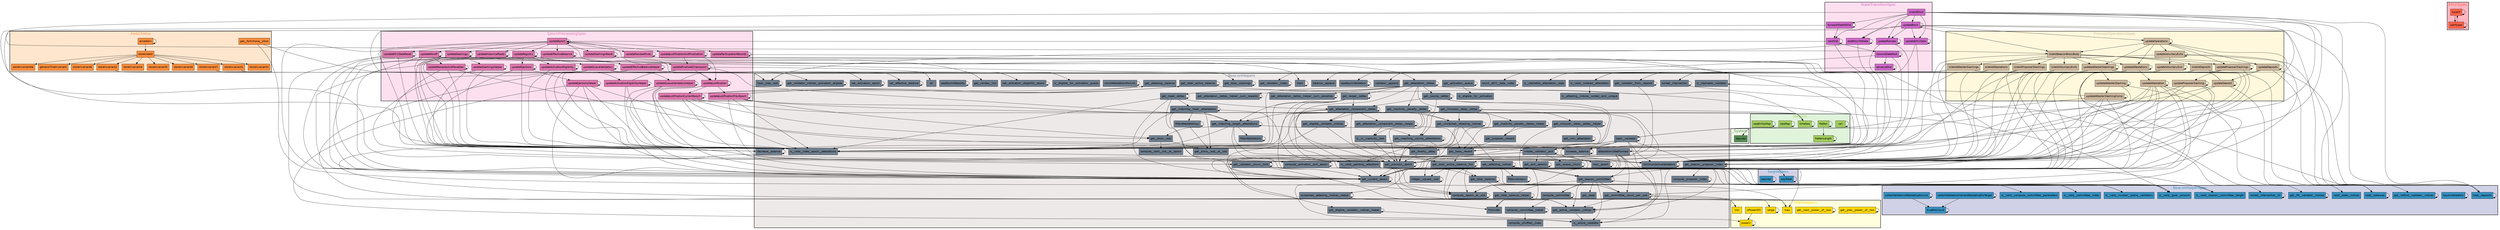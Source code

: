 digraph G {
fontname=helvetica;
subgraph cluster_SeqHelpers {
style=filled;
fontsize="20.0";
fillcolor="#d0d1e6";
fontcolor="#3690c0";
penwidth=2;
label=SeqHelpers;
seqToSet [shape=rectangle, style=filled, fontname=helvetica, fillcolor="#3690c0"];
seqInter [shape=rectangle, style=filled, fontname=helvetica, fillcolor="#3690c0"];
}

subgraph cluster_ProcessOperationsSpec {
style=filled;
fontsize="20.0";
fillcolor=cornsilk;
fontcolor=bisque3;
penwidth=2;
label=ProcessOperationsSpec;
updateProposerSlashings [shape=rectangle, style=filled, fontname=helvetica, fillcolor=bisque3];
updateDeposit [shape=rectangle, style=filled, fontname=helvetica, fillcolor=bisque3];
isValidAttesterSlashings [shape=rectangle, style=filled, fontname=helvetica, fillcolor=bisque3];
updateAttesterSlashings [shape=rectangle, style=filled, fontname=helvetica, fillcolor=bisque3];
isValidAttestations [shape=rectangle, style=filled, fontname=helvetica, fillcolor=bisque3];
updateOperations [shape=rectangle, style=filled, fontname=helvetica, fillcolor=bisque3];
isValidDeposits [shape=rectangle, style=filled, fontname=helvetica, fillcolor=bisque3];
isValidProposerSlashings [shape=rectangle, style=filled, fontname=helvetica, fillcolor=bisque3];
updateAttestations [shape=rectangle, style=filled, fontname=helvetica, fillcolor=bisque3];
updateProposerSlashing [shape=rectangle, style=filled, fontname=helvetica, fillcolor=bisque3];
updateVoluntaryExit [shape=rectangle, style=filled, fontname=helvetica, fillcolor=bisque3];
updateVoluntaryExits [shape=rectangle, style=filled, fontname=helvetica, fillcolor=bisque3];
updateAttesterSlashingComp [shape=rectangle, style=filled, fontname=helvetica, fillcolor=bisque3];
updateAttesterSlashing [shape=rectangle, style=filled, fontname=helvetica, fillcolor=bisque3];
isValidVoluntaryExits [shape=rectangle, style=filled, fontname=helvetica, fillcolor=bisque3];
isValidBeaconBlockBody [shape=rectangle, style=filled, fontname=helvetica, fillcolor=bisque3];
updateDeposits [shape=rectangle, style=filled, fontname=helvetica, fillcolor=bisque3];
updateAttestation [shape=rectangle, style=filled, fontname=helvetica, fillcolor=bisque3];
}

subgraph cluster_ForkChoice {
style=filled;
fontsize="20.0";
fillcolor="#fee6ce";
fontcolor="#fd8d3c";
penwidth=2;
label=ForkChoice;
storeInvariant0a [shape=rectangle, style=filled, fontname=helvetica, fillcolor="#fd8d3c"];
genesisTimeInvariant [shape=rectangle, style=filled, fontname=helvetica, fillcolor="#fd8d3c"];
storeIsValid [shape=rectangle, style=filled, fontname=helvetica, fillcolor="#fd8d3c"];
storeInvariant6 [shape=rectangle, style=filled, fontname=helvetica, fillcolor="#fd8d3c"];
storeInvariant7 [shape=rectangle, style=filled, fontname=helvetica, fillcolor="#fd8d3c"];
ancestors [shape=rectangle, style=filled, fontname=helvetica, fillcolor="#fd8d3c"];
storeInvariant4 [shape=rectangle, style=filled, fontname=helvetica, fillcolor="#fd8d3c"];
storeInvariant5 [shape=rectangle, style=filled, fontname=helvetica, fillcolor="#fd8d3c"];
storeInvariant0 [shape=rectangle, style=filled, fontname=helvetica, fillcolor="#fd8d3c"];
storeInvariant1 [shape=rectangle, style=filled, fontname=helvetica, fillcolor="#fd8d3c"];
storeInvariant2 [shape=rectangle, style=filled, fontname=helvetica, fillcolor="#fd8d3c"];
storeInvariant3 [shape=rectangle, style=filled, fontname=helvetica, fillcolor="#fd8d3c"];
get__forkchoice__store [shape=rectangle, style=filled, fontname=helvetica, fillcolor="#fd8d3c"];
}

subgraph cluster_EpochProcessingSpec {
style=filled;
fontsize="20.0";
fillcolor="#fde0ef";
fontcolor="#de77ae";
penwidth=2;
label=EpochProcessingSpec;
updateEjections [shape=rectangle, style=filled, fontname=helvetica, fillcolor="#de77ae"];
updateParticipationRecords [shape=rectangle, style=filled, fontname=helvetica, fillcolor="#de77ae"];
updateFinalisedCheckpoint [shape=rectangle, style=filled, fontname=helvetica, fillcolor="#de77ae"];
updateEjectionsHelper [shape=rectangle, style=filled, fontname=helvetica, fillcolor="#de77ae"];
updateJustificationPrevEpoch [shape=rectangle, style=filled, fontname=helvetica, fillcolor="#de77ae"];
updateSlashingsHelper [shape=rectangle, style=filled, fontname=helvetica, fillcolor="#de77ae"];
updateQueueValidators [shape=rectangle, style=filled, fontname=helvetica, fillcolor="#de77ae"];
updateSlashingsReset [shape=rectangle, style=filled, fontname=helvetica, fillcolor="#de77ae"];
updateRandaoMixes [shape=rectangle, style=filled, fontname=helvetica, fillcolor="#de77ae"];
updateJustification [shape=rectangle, style=filled, fontname=helvetica, fillcolor="#de77ae"];
updateJustificationCurrentEpoch [shape=rectangle, style=filled, fontname=helvetica, fillcolor="#de77ae"];
updateEffectiveBalanceHelper [shape=rectangle, style=filled, fontname=helvetica, fillcolor="#de77ae"];
updateJustificationAndFinalisation [shape=rectangle, style=filled, fontname=helvetica, fillcolor="#de77ae"];
updateSlashings [shape=rectangle, style=filled, fontname=helvetica, fillcolor="#de77ae"];
updateQueueValidatorsHelper [shape=rectangle, style=filled, fontname=helvetica, fillcolor="#de77ae"];
updateRAndP [shape=rectangle, style=filled, fontname=helvetica, fillcolor="#de77ae"];
updateEpoch [shape=rectangle, style=filled, fontname=helvetica, fillcolor="#de77ae"];
updateEth1DataReset [shape=rectangle, style=filled, fontname=helvetica, fillcolor="#de77ae"];
updateActivationEligibility [shape=rectangle, style=filled, fontname=helvetica, fillcolor="#de77ae"];
updateActivationEligibilityHelper [shape=rectangle, style=filled, fontname=helvetica, fillcolor="#de77ae"];
updateHistoricalRoots [shape=rectangle, style=filled, fontname=helvetica, fillcolor="#de77ae"];
updateEffectiveBalance [shape=rectangle, style=filled, fontname=helvetica, fillcolor="#de77ae"];
updateRewardsAndPenalties [shape=rectangle, style=filled, fontname=helvetica, fillcolor="#de77ae"];
updateRegistry [shape=rectangle, style=filled, fontname=helvetica, fillcolor="#de77ae"];
}

subgraph cluster_Eth2Types {
style=filled;
fontsize="20.0";
fillcolor=lightpink;
fontcolor=tomato;
penwidth=2;
label=Eth2Types;
typeOf [shape=rectangle, style=filled, fontname=helvetica, fillcolor=tomato];
wellTyped [shape=rectangle, style=filled, fontname=helvetica, fillcolor=tomato];
}

subgraph cluster_MathHelpers {
style=filled;
fontsize="20.0";
fillcolor="#ffffdd";
fontcolor=gold;
penwidth=2;
label=MathHelpers;
get__prev__power__of__two [shape=rectangle, style=filled, fontname=helvetica, fillcolor=gold];
get__next__power__of__two [shape=rectangle, style=filled, fontname=helvetica, fillcolor=gold];
range [shape=rectangle, style=filled, fontname=helvetica, fillcolor=gold];
power2 [shape=rectangle, style=filled, fontname=helvetica, fillcolor=gold];
min [shape=rectangle, style=filled, fontname=helvetica, fillcolor=gold];
isPowerOf2 [shape=rectangle, style=filled, fontname=helvetica, fillcolor=gold];
max [shape=rectangle, style=filled, fontname=helvetica, fillcolor=gold];
}

subgraph cluster_Helpers {
style=filled;
fontsize="20.0";
fillcolor="#e0f3db";
fontcolor=darkolivegreen3;
penwidth=2;
label=Helpers;
ceil [shape=rectangle, style=filled, fontname=helvetica, fillcolor=darkolivegreen3];
seqMap [shape=rectangle, style=filled, fontname=helvetica, fillcolor=darkolivegreen3];
timeSeq [shape=rectangle, style=filled, fontname=helvetica, fillcolor=darkolivegreen3];
flatten [shape=rectangle, style=filled, fontname=helvetica, fillcolor=darkolivegreen3];
seqBinOpMap [shape=rectangle, style=filled, fontname=helvetica, fillcolor=darkolivegreen3];
flattenLength [shape=rectangle, style=filled, fontname=helvetica, fillcolor=darkolivegreen3];
}

subgraph cluster_StateTransitionSpec {
style=filled;
fontsize="20.0";
fillcolor="#fde0ef";
fontcolor=orchid3;
penwidth=2;
label=StateTransitionSpec;
updateEth1Data [shape=rectangle, style=filled, fontname=helvetica, fillcolor=orchid3];
nextSlot [shape=rectangle, style=filled, fontname=helvetica, fillcolor=orchid3];
updateBlock [shape=rectangle, style=filled, fontname=helvetica, fillcolor=orchid3];
forwardStateToSlot [shape=rectangle, style=filled, fontname=helvetica, fillcolor=orchid3];
advanceSlot [shape=rectangle, style=filled, fontname=helvetica, fillcolor=orchid3];
resolveStateRoot [shape=rectangle, style=filled, fontname=helvetica, fillcolor=orchid3];
updateRandao [shape=rectangle, style=filled, fontname=helvetica, fillcolor=orchid3];
isValidBlock [shape=rectangle, style=filled, fontname=helvetica, fillcolor=orchid3];
addBlockToState [shape=rectangle, style=filled, fontname=helvetica, fillcolor=orchid3];
}

subgraph cluster_BeaconHelpers {
style=filled;
fontsize="20.0";
fillcolor=snow2;
fontcolor=slategrey;
penwidth=2;
label=BeaconHelpers;
is__valid__pending__attestions [shape=rectangle, style=filled, fontname=helvetica, fillcolor=slategrey];
all [shape=rectangle, style=filled, fontname=helvetica, fillcolor=slategrey];
is__slashable__validator [shape=rectangle, style=filled, fontname=helvetica, fillcolor=slategrey];
compute__shuffled__index [shape=rectangle, style=filled, fontname=helvetica, fillcolor=slategrey];
get__eligible__validator__indices [shape=rectangle, style=filled, fontname=helvetica, fillcolor=slategrey];
get__unslashed__attesting__indices [shape=rectangle, style=filled, fontname=helvetica, fillcolor=slategrey];
decrease__balance [shape=rectangle, style=filled, fontname=helvetica, fillcolor=slategrey];
get__exit__epochs [shape=rectangle, style=filled, fontname=helvetica, fillcolor=slategrey];
get__attestation__deltas__helper__sum__rewards [shape=rectangle, style=filled, fontname=helvetica, fillcolor=slategrey];
initiate__validator__exit [shape=rectangle, style=filled, fontname=helvetica, fillcolor=slategrey];
get__committee__count__per__slot [shape=rectangle, style=filled, fontname=helvetica, fillcolor=slategrey];
set__effective__balance [shape=rectangle, style=filled, fontname=helvetica, fillcolor=slategrey];
compute__committee__helper [shape=rectangle, style=filled, fontname=helvetica, fillcolor=slategrey];
get__eligible__validator__indices__helper [shape=rectangle, style=filled, fontname=helvetica, fillcolor=slategrey];
PickIndex [shape=rectangle, style=filled, fontname=helvetica, fillcolor=slategrey];
get__inactivity__penalty__deltas [shape=rectangle, style=filled, fontname=helvetica, fillcolor=slategrey];
get__total__slashings [shape=rectangle, style=filled, fontname=helvetica, fillcolor=slategrey];
filterAttestations [shape=rectangle, style=filled, fontname=helvetica, fillcolor=slategrey];
get__attestation__deltas__helper__sum__penalties [shape=rectangle, style=filled, fontname=helvetica, fillcolor=slategrey];
get__seed [shape=rectangle, style=filled, fontname=helvetica, fillcolor=slategrey];
get__source__deltas [shape=rectangle, style=filled, fontname=helvetica, fillcolor=slategrey];
get__min__attestation [shape=rectangle, style=filled, fontname=helvetica, fillcolor=slategrey];
compute__proposer__index [shape=rectangle, style=filled, fontname=helvetica, fillcolor=slategrey];
get__randao__mix [shape=rectangle, style=filled, fontname=helvetica, fillcolor=slategrey];
get__inclusion__delay__deltas__helper [shape=rectangle, style=filled, fontname=helvetica, fillcolor=slategrey];
get__attestation__component__deltas__helper [shape=rectangle, style=filled, fontname=helvetica, fillcolor=slategrey];
unslashed__attesting__indices__helper [shape=rectangle, style=filled, fontname=helvetica, fillcolor=slategrey];
get__current__epoch [shape=rectangle, style=filled, fontname=helvetica, fillcolor=slategrey];
get__beacon__proposer__index [shape=rectangle, style=filled, fontname=helvetica, fillcolor=slategrey];
set__activation__epoch [shape=rectangle, style=filled, fontname=helvetica, fillcolor=slategrey];
get__total__active__balance [shape=rectangle, style=filled, fontname=helvetica, fillcolor=slategrey];
compute__epoch__at__slot [shape=rectangle, style=filled, fontname=helvetica, fillcolor=slategrey];
get__proposer__reward [shape=rectangle, style=filled, fontname=helvetica, fillcolor=slategrey];
integer__square__root [shape=rectangle, style=filled, fontname=helvetica, fillcolor=slategrey];
get__matching__head__attestations [shape=rectangle, style=filled, fontname=helvetica, fillcolor=slategrey];
get__beacon__committee [shape=rectangle, style=filled, fontname=helvetica, fillcolor=slategrey];
is__valid__indexed__attestation [shape=rectangle, style=filled, fontname=helvetica, fillcolor=slategrey];
seqKeysInValidators [shape=rectangle, style=filled, fontname=helvetica, fillcolor=slategrey];
get__attestation__deltas [shape=rectangle, style=filled, fontname=helvetica, fillcolor=slategrey];
compute__committee [shape=rectangle, style=filled, fontname=helvetica, fillcolor=slategrey];
get__activation__queue [shape=rectangle, style=filled, fontname=helvetica, fillcolor=slategrey];
is__slashable__attestation__data [shape=rectangle, style=filled, fontname=helvetica, fillcolor=slategrey];
hash [shape=rectangle, style=filled, fontname=helvetica, fillcolor=slategrey];
get__previous__epoch [shape=rectangle, style=filled, fontname=helvetica, fillcolor=slategrey];
is__valid__state__epoch__attestations [shape=rectangle, style=filled, fontname=helvetica, fillcolor=slategrey];
get__validator__index [shape=rectangle, style=filled, fontname=helvetica, fillcolor=slategrey];
get__finality__delay [shape=rectangle, style=filled, fontname=helvetica, fillcolor=slategrey];
get__validator__churn__limit [shape=rectangle, style=filled, fontname=helvetica, fillcolor=slategrey];
get__target__deltas [shape=rectangle, style=filled, fontname=helvetica, fillcolor=slategrey];
get__attesting__indices [shape=rectangle, style=filled, fontname=helvetica, fillcolor=slategrey];
minimumActiveValidators [shape=rectangle, style=filled, fontname=helvetica, fillcolor=slategrey];
get__head__deltas [shape=rectangle, style=filled, fontname=helvetica, fillcolor=slategrey];
is__active__validator [shape=rectangle, style=filled, fontname=helvetica, fillcolor=slategrey];
is__attesting__indices__sorted__and__unique [shape=rectangle, style=filled, fontname=helvetica, fillcolor=slategrey];
get__total__balance [shape=rectangle, style=filled, fontname=helvetica, fillcolor=slategrey];
is__eligible__for__activation [shape=rectangle, style=filled, fontname=helvetica, fillcolor=slategrey];
compute__start__slot__at__epoch [shape=rectangle, style=filled, fontname=helvetica, fillcolor=slategrey];
count__eth1__data__votes [shape=rectangle, style=filled, fontname=helvetica, fillcolor=slategrey];
slash__validator [shape=rectangle, style=filled, fontname=helvetica, fillcolor=slategrey];
filterIndicesxx [shape=rectangle, style=filled, fontname=helvetica, fillcolor=slategrey];
get__validator__indices__activation__eligible [shape=rectangle, style=filled, fontname=helvetica, fillcolor=slategrey];
attestationIsWellFormed [shape=rectangle, style=filled, fontname=helvetica, fillcolor=slategrey];
get__block__root__at__slot [shape=rectangle, style=filled, fontname=helvetica, fillcolor=slategrey];
get__block__root [shape=rectangle, style=filled, fontname=helvetica, fillcolor=slategrey];
countAttestationsForLink [shape=rectangle, style=filled, fontname=helvetica, fillcolor=slategrey];
get__active__validator__indices [shape=rectangle, style=filled, fontname=helvetica, fillcolor=slategrey];
get__matching__target__attestations [shape=rectangle, style=filled, fontname=helvetica, fillcolor=slategrey];
get__queue__churn [shape=rectangle, style=filled, fontname=helvetica, fillcolor=slategrey];
get__inactivity__penalty__deltas__helper [shape=rectangle, style=filled, fontname=helvetica, fillcolor=slategrey];
get__matching__source__attestations [shape=rectangle, style=filled, fontname=helvetica, fillcolor=slategrey];
balance__append [shape=rectangle, style=filled, fontname=helvetica, fillcolor=slategrey];
get__inclusion__delay__deltas [shape=rectangle, style=filled, fontname=helvetica, fillcolor=slategrey];
compute__activation__exit__epoch [shape=rectangle, style=filled, fontname=helvetica, fillcolor=slategrey];
hash__tree__root [shape=rectangle, style=filled, fontname=helvetica, fillcolor=slategrey];
get__total__balance__helper [shape=rectangle, style=filled, fontname=helvetica, fillcolor=slategrey];
validator__append [shape=rectangle, style=filled, fontname=helvetica, fillcolor=slategrey];
seqKeysInDeposits [shape=rectangle, style=filled, fontname=helvetica, fillcolor=slategrey];
sorted__intersection [shape=rectangle, style=filled, fontname=helvetica, fillcolor=slategrey];
get__attestation__component__deltas [shape=rectangle, style=filled, fontname=helvetica, fillcolor=slategrey];
get__validator__from__deposit [shape=rectangle, style=filled, fontname=helvetica, fillcolor=slategrey];
get__attesting__balance [shape=rectangle, style=filled, fontname=helvetica, fillcolor=slategrey];
max__epoch [shape=rectangle, style=filled, fontname=helvetica, fillcolor=slategrey];
increase__balance [shape=rectangle, style=filled, fontname=helvetica, fillcolor=slategrey];
get__total__active__balance__full [shape=rectangle, style=filled, fontname=helvetica, fillcolor=slategrey];
is__in__inactivity__leak [shape=rectangle, style=filled, fontname=helvetica, fillcolor=slategrey];
filterAttestationsyy [shape=rectangle, style=filled, fontname=helvetica, fillcolor=slategrey];
get__base__reward [shape=rectangle, style=filled, fontname=helvetica, fillcolor=slategrey];
is__eligible__for__activation__queue [shape=rectangle, style=filled, fontname=helvetica, fillcolor=slategrey];
set__activation__eligibility__epoch [shape=rectangle, style=filled, fontname=helvetica, fillcolor=slategrey];
}

subgraph cluster__System {
style=filled;
fontsize="20.0";
fillcolor="#f0f9e8";
fontcolor=palegreen4;
penwidth=2;
label=_System;
requires [shape=rectangle, style=filled, fontname=helvetica, fillcolor=palegreen4];
}

subgraph cluster_BeaconHelperSpec {
style=filled;
fontsize="20.0";
fillcolor="#d0d1e6";
fontcolor="#3690c0";
penwidth=2;
label=BeaconHelperSpec;
is__valid__gwei__amount [shape=rectangle, style=filled, fontname=helvetica, fillcolor="#3690c0"];
keysInValidators [shape=rectangle, style=filled, fontname=helvetica, fillcolor="#3690c0"];
is__valid__beacon__committee__length [shape=rectangle, style=filled, fontname=helvetica, fillcolor="#3690c0"];
valid__state__indices [shape=rectangle, style=filled, fontname=helvetica, fillcolor="#3690c0"];
is__valid__number__active__validators [shape=rectangle, style=filled, fontname=helvetica, fillcolor="#3690c0"];
get__PS__validator__indices [shape=rectangle, style=filled, fontname=helvetica, fillcolor="#3690c0"];
get__VolExit__validator__indices [shape=rectangle, style=filled, fontname=helvetica, fillcolor="#3690c0"];
total__deposits [shape=rectangle, style=filled, fontname=helvetica, fillcolor="#3690c0"];
total__balances [shape=rectangle, style=filled, fontname=helvetica, fillcolor="#3690c0"];
collectValidatorsAttestatingForLink [shape=rectangle, style=filled, fontname=helvetica, fillcolor="#3690c0"];
sorted__intersection__fn [shape=rectangle, style=filled, fontname=helvetica, fillcolor="#3690c0"];
is__valid__committee__index [shape=rectangle, style=filled, fontname=helvetica, fillcolor="#3690c0"];
is__valid__compute__committee__parameters [shape=rectangle, style=filled, fontname=helvetica, fillcolor="#3690c0"];
collectValidatorsIndicesAttestatingForTarget [shape=rectangle, style=filled, fontname=helvetica, fillcolor="#3690c0"];
trueBitsCount [shape=rectangle, style=filled, fontname=helvetica, fillcolor="#3690c0"];
}

updateEjections -> is__valid__state__epoch__attestations;
updateEjections -> minimumActiveValidators;
updateEjections -> updateEjections;
updateEjections -> updateEjectionsHelper;
is__valid__pending__attestions -> compute__epoch__at__slot;
is__valid__pending__attestions -> get__active__validator__indices;
is__valid__pending__attestions -> get__beacon__committee;
is__valid__pending__attestions -> get__committee__count__per__slot;
is__valid__pending__attestions -> is__valid__beacon__committee__length;
is__valid__pending__attestions -> is__valid__committee__index;
is__valid__pending__attestions -> is__valid__number__active__validators;
updateParticipationRecords -> is__valid__state__epoch__attestations;
updateParticipationRecords -> updateParticipationRecords;
updateEth1Data -> count__eth1__data__votes;
updateEth1Data -> minimumActiveValidators;
updateEth1Data -> updateEth1Data;
updateFinalisedCheckpoint -> all;
updateFinalisedCheckpoint -> get__current__epoch;
updateFinalisedCheckpoint -> is__valid__state__epoch__attestations;
updateFinalisedCheckpoint -> updateFinalisedCheckpoint;
updateFinalisedCheckpoint -> updateJustification;
get__eligible__validator__indices -> get__eligible__validator__indices;
get__eligible__validator__indices -> get__eligible__validator__indices__helper;
get__eligible__validator__indices -> get__previous__epoch;
nextSlot -> is__valid__state__epoch__attestations;
nextSlot -> nextSlot;
nextSlot -> resolveStateRoot;
nextSlot -> updateEpoch;
get__prev__power__of__two -> get__prev__power__of__two;
keysInValidators -> keysInValidators;
get__unslashed__attesting__indices -> get__attesting__indices;
get__unslashed__attesting__indices -> get__unslashed__attesting__indices;
get__unslashed__attesting__indices -> is__valid__pending__attestions;
get__unslashed__attesting__indices -> unslashed__attesting__indices__helper;
updateEjectionsHelper -> get__current__epoch;
updateEjectionsHelper -> initiate__validator__exit;
updateEjectionsHelper -> is__active__validator;
updateEjectionsHelper -> is__valid__state__epoch__attestations;
updateEjectionsHelper -> minimumActiveValidators;
updateEjectionsHelper -> updateEjectionsHelper;
decrease__balance -> decrease__balance;
updateProposerSlashings -> get__PS__validator__indices;
updateProposerSlashings -> get__current__epoch;
updateProposerSlashings -> minimumActiveValidators;
updateProposerSlashings -> updateProposerSlashing;
updateProposerSlashings -> updateProposerSlashings;
get__exit__epochs -> get__exit__epochs;
get__attestation__deltas__helper__sum__rewards -> get__attestation__deltas__helper__sum__rewards;
updateBlock -> addBlockToState;
updateBlock -> hash__tree__root;
updateBlock -> isValidBeaconBlockBody;
updateBlock -> minimumActiveValidators;
updateBlock -> total__balances;
updateBlock -> total__deposits;
updateBlock -> updateBlock;
updateBlock -> updateEth1Data;
updateBlock -> updateOperations;
updateBlock -> updateRandao;
updateJustificationPrevEpoch -> get__attesting__balance;
updateJustificationPrevEpoch -> get__block__root;
updateJustificationPrevEpoch -> get__current__epoch;
updateJustificationPrevEpoch -> get__matching__target__attestations;
updateJustificationPrevEpoch -> get__previous__epoch;
updateJustificationPrevEpoch -> get__total__active__balance;
updateJustificationPrevEpoch -> is__valid__state__epoch__attestations;
updateJustificationPrevEpoch -> updateJustificationPrevEpoch;
initiate__validator__exit -> compute__activation__exit__epoch;
initiate__validator__exit -> get__current__epoch;
initiate__validator__exit -> get__exit__epochs;
initiate__validator__exit -> get__queue__churn;
initiate__validator__exit -> get__validator__churn__limit;
initiate__validator__exit -> initiate__validator__exit;
initiate__validator__exit -> max__epoch;
initiate__validator__exit -> minimumActiveValidators;
updateSlashingsHelper -> decrease__balance;
updateSlashingsHelper -> is__valid__state__epoch__attestations;
updateSlashingsHelper -> updateSlashingsHelper;
get__committee__count__per__slot -> get__active__validator__indices;
get__committee__count__per__slot -> get__committee__count__per__slot;
get__committee__count__per__slot -> max;
get__committee__count__per__slot -> min;
set__effective__balance -> set__effective__balance;
compute__committee__helper -> compute__committee__helper;
compute__committee__helper -> compute__shuffled__index;
get__eligible__validator__indices__helper -> get__eligible__validator__indices__helper;
get__eligible__validator__indices__helper -> is__active__validator;
updateDeposit -> balance__append;
updateDeposit -> get__validator__from__deposit;
updateDeposit -> get__validator__index;
updateDeposit -> increase__balance;
updateDeposit -> minimumActiveValidators;
updateDeposit -> seqKeysInValidators;
updateDeposit -> total__balances;
updateDeposit -> updateDeposit;
updateDeposit -> validator__append;
ceil -> ceil;
get__inactivity__penalty__deltas -> get__eligible__validator__indices;
get__inactivity__penalty__deltas -> get__inactivity__penalty__deltas;
get__inactivity__penalty__deltas -> get__inactivity__penalty__deltas__helper;
get__inactivity__penalty__deltas -> get__matching__target__attestations;
get__inactivity__penalty__deltas -> get__previous__epoch;
get__inactivity__penalty__deltas -> get__unslashed__attesting__indices;
get__inactivity__penalty__deltas -> is__in__inactivity__leak;
get__inactivity__penalty__deltas -> is__valid__state__epoch__attestations;
get__inactivity__penalty__deltas -> timeSeq;
forwardStateToSlot -> forwardStateToSlot;
forwardStateToSlot -> is__valid__state__epoch__attestations;
forwardStateToSlot -> nextSlot;
get__total__slashings -> get__total__slashings;
filterAttestations -> filterAttestations;
updateQueueValidators -> get__validator__churn__limit;
updateQueueValidators -> get__validator__indices__activation__eligible;
updateQueueValidators -> is__valid__state__epoch__attestations;
updateQueueValidators -> updateQueueValidators;
updateQueueValidators -> updateQueueValidatorsHelper;
get__attestation__deltas__helper__sum__penalties -> get__attestation__deltas__helper__sum__penalties;
seqToSet -> seqToSet;
get__source__deltas -> get__attestation__component__deltas;
get__source__deltas -> get__matching__source__attestations;
get__source__deltas -> get__previous__epoch;
get__source__deltas -> get__source__deltas;
get__source__deltas -> is__valid__state__epoch__attestations;
get__min__attestation -> get__min__attestation;
compute__proposer__index -> compute__proposer__index;
get__inclusion__delay__deltas__helper -> PickIndex;
get__inclusion__delay__deltas__helper -> get__base__reward;
get__inclusion__delay__deltas__helper -> get__inclusion__delay__deltas__helper;
get__inclusion__delay__deltas__helper -> get__min__attestation;
get__inclusion__delay__deltas__helper -> get__proposer__reward;
get__attestation__component__deltas__helper -> get__attestation__component__deltas__helper;
get__attestation__component__deltas__helper -> get__base__reward;
get__attestation__component__deltas__helper -> is__in__inactivity__leak;
get__PS__validator__indices -> get__PS__validator__indices;
unslashed__attesting__indices__helper -> PickIndex;
unslashed__attesting__indices__helper -> unslashed__attesting__indices__helper;
advanceSlot -> advanceSlot;
advanceSlot -> hash__tree__root;
updateSlashingsReset -> get__current__epoch;
updateSlashingsReset -> is__valid__state__epoch__attestations;
updateSlashingsReset -> updateSlashingsReset;
get__current__epoch -> compute__epoch__at__slot;
get__current__epoch -> get__current__epoch;
get__beacon__proposer__index -> compute__proposer__index;
get__beacon__proposer__index -> get__active__validator__indices;
get__beacon__proposer__index -> get__beacon__proposer__index;
get__beacon__proposer__index -> get__current__epoch;
get__beacon__proposer__index -> is__active__validator;
typeOf -> typeOf;
typeOf -> wellTyped;
seqMap -> requires;
seqMap -> seqMap;
timeSeq -> timeSeq;
set__activation__epoch -> set__activation__epoch;
get__total__active__balance -> get__total__active__balance;
get__total__active__balance -> is__valid__gwei__amount;
compute__epoch__at__slot -> compute__epoch__at__slot;
get__proposer__reward -> get__base__reward;
flatten -> flatten;
flatten -> flattenLength;
isValidAttesterSlashings -> is__slashable__attestation__data;
isValidAttesterSlashings -> is__valid__indexed__attestation;
isValidAttesterSlashings -> minimumActiveValidators;
isValidAttesterSlashings -> sorted__intersection;
integer__square__root -> integer__square__root;
integer__square__root -> power2;
get__VolExit__validator__indices -> get__VolExit__validator__indices;
get__matching__head__attestations -> filterAttestationsyy;
get__matching__head__attestations -> get__block__root__at__slot;
get__matching__head__attestations -> get__current__epoch;
get__matching__head__attestations -> get__matching__head__attestations;
get__matching__head__attestations -> get__matching__target__attestations;
get__matching__head__attestations -> get__previous__epoch;
get__matching__head__attestations -> is__valid__state__epoch__attestations;
resolveStateRoot -> advanceSlot;
resolveStateRoot -> hash__tree__root;
resolveStateRoot -> is__valid__state__epoch__attestations;
resolveStateRoot -> resolveStateRoot;
get__beacon__committee -> compute__committee;
get__beacon__committee -> compute__epoch__at__slot;
get__beacon__committee -> get__active__validator__indices;
get__beacon__committee -> get__beacon__committee;
get__beacon__committee -> get__committee__count__per__slot;
get__beacon__committee -> get__seed;
get__beacon__committee -> is__active__validator;
get__beacon__committee -> is__valid__committee__index;
get__beacon__committee -> is__valid__number__active__validators;
updateRandao -> get__current__epoch;
updateRandao -> minimumActiveValidators;
updateRandao -> updateRandao;
updateAttesterSlashings -> is__valid__indexed__attestation;
updateAttesterSlashings -> minimumActiveValidators;
updateAttesterSlashings -> sorted__intersection;
updateAttesterSlashings -> updateAttesterSlashing;
updateAttesterSlashings -> updateAttesterSlashings;
updateRandaoMixes -> get__current__epoch;
updateRandaoMixes -> get__randao__mix;
updateRandaoMixes -> is__valid__state__epoch__attestations;
updateRandaoMixes -> updateRandaoMixes;
is__valid__indexed__attestation -> is__attesting__indices__sorted__and__unique;
seqKeysInValidators -> seqKeysInValidators;
get__attestation__deltas -> get__attestation__deltas;
get__attestation__deltas -> get__attestation__deltas__helper__sum__penalties;
get__attestation__deltas -> get__attestation__deltas__helper__sum__rewards;
get__attestation__deltas -> get__head__deltas;
get__attestation__deltas -> get__inactivity__penalty__deltas;
get__attestation__deltas -> get__inclusion__delay__deltas;
get__attestation__deltas -> get__previous__epoch;
get__attestation__deltas -> get__source__deltas;
get__attestation__deltas -> get__target__deltas;
get__attestation__deltas -> is__valid__state__epoch__attestations;
get__attestation__deltas -> timeSeq;
updateJustification -> get__current__epoch;
updateJustification -> is__valid__state__epoch__attestations;
updateJustification -> updateJustification;
updateJustification -> updateJustificationCurrentEpoch;
updateJustification -> updateJustificationPrevEpoch;
compute__committee -> compute__committee;
compute__committee -> compute__committee__helper;
compute__committee -> is__valid__compute__committee__parameters;
compute__committee -> range;
total__deposits -> total__deposits;
get__activation__queue -> get__activation__queue;
get__activation__queue -> is__eligible__for__activation;
get__next__power__of__two -> get__next__power__of__two;
hash -> hash;
get__previous__epoch -> get__current__epoch;
get__previous__epoch -> get__previous__epoch;
is__valid__state__epoch__attestations -> is__valid__pending__attestions;
total__balances -> total__balances;
get__validator__index -> get__validator__index;
get__finality__delay -> get__previous__epoch;
collectValidatorsAttestatingForLink -> collectValidatorsAttestatingForLink;
collectValidatorsAttestatingForLink -> trueBitsCount;
get__validator__churn__limit -> get__active__validator__indices;
get__validator__churn__limit -> get__current__epoch;
get__validator__churn__limit -> get__validator__churn__limit;
get__validator__churn__limit -> max;
isValidAttestations -> attestationIsWellFormed;
isValidAttestations -> minimumActiveValidators;
get__target__deltas -> get__attestation__component__deltas;
get__target__deltas -> get__current__epoch;
get__target__deltas -> get__matching__target__attestations;
get__target__deltas -> get__previous__epoch;
get__target__deltas -> get__target__deltas;
get__target__deltas -> is__valid__state__epoch__attestations;
updateJustificationCurrentEpoch -> get__attesting__balance;
updateJustificationCurrentEpoch -> get__block__root;
updateJustificationCurrentEpoch -> get__current__epoch;
updateJustificationCurrentEpoch -> get__matching__target__attestations;
updateJustificationCurrentEpoch -> get__total__active__balance;
updateJustificationCurrentEpoch -> is__valid__state__epoch__attestations;
updateJustificationCurrentEpoch -> updateJustificationCurrentEpoch;
get__attesting__indices -> compute__epoch__at__slot;
get__attesting__indices -> filterIndicesxx;
get__attesting__indices -> get__active__validator__indices;
get__attesting__indices -> get__attesting__indices;
get__attesting__indices -> get__beacon__committee;
get__attesting__indices -> get__committee__count__per__slot;
get__attesting__indices -> is__valid__beacon__committee__length;
get__attesting__indices -> is__valid__committee__index;
get__attesting__indices -> is__valid__number__active__validators;
updateEffectiveBalanceHelper -> is__valid__state__epoch__attestations;
updateEffectiveBalanceHelper -> min;
updateEffectiveBalanceHelper -> set__effective__balance;
updateEffectiveBalanceHelper -> updateEffectiveBalanceHelper;
wellTyped -> typeOf;
wellTyped -> wellTyped;
minimumActiveValidators -> get__active__validator__indices;
minimumActiveValidators -> get__current__epoch;
minimumActiveValidators -> minimumActiveValidators;
updateOperations -> isValidBeaconBlockBody;
updateOperations -> minimumActiveValidators;
updateOperations -> updateAttestations;
updateOperations -> updateAttesterSlashings;
updateOperations -> updateDeposits;
updateOperations -> updateOperations;
updateOperations -> updateProposerSlashings;
updateOperations -> updateVoluntaryExits;
range -> range;
get__head__deltas -> get__attestation__component__deltas;
get__head__deltas -> get__current__epoch;
get__head__deltas -> get__head__deltas;
get__head__deltas -> get__matching__head__attestations;
get__head__deltas -> get__previous__epoch;
get__head__deltas -> is__valid__state__epoch__attestations;
sorted__intersection__fn -> sorted__intersection__fn;
updateJustificationAndFinalisation -> is__valid__state__epoch__attestations;
updateJustificationAndFinalisation -> updateFinalisedCheckpoint;
updateJustificationAndFinalisation -> updateJustification;
updateJustificationAndFinalisation -> updateJustificationAndFinalisation;
get__total__balance -> get__total__balance;
get__total__balance -> get__total__balance__helper;
get__total__balance -> is__valid__gwei__amount;
get__total__balance -> max;
isValidDeposits -> minimumActiveValidators;
isValidDeposits -> total__balances;
isValidDeposits -> total__deposits;
isValidProposerSlashings -> get__current__epoch;
isValidProposerSlashings -> minimumActiveValidators;
storeIsValid -> genesisTimeInvariant;
storeIsValid -> storeInvariant0;
storeIsValid -> storeInvariant0a;
storeIsValid -> storeInvariant1;
storeIsValid -> storeInvariant2;
storeIsValid -> storeInvariant3;
storeIsValid -> storeInvariant4;
storeIsValid -> storeInvariant5;
storeIsValid -> storeInvariant6;
storeIsValid -> storeInvariant7;
updateAttestations -> attestationIsWellFormed;
updateAttestations -> minimumActiveValidators;
updateAttestations -> updateAttestation;
updateAttestations -> updateAttestations;
count__eth1__data__votes -> count__eth1__data__votes;
slash__validator -> decrease__balance;
slash__validator -> get__beacon__proposer__index;
slash__validator -> get__current__epoch;
slash__validator -> increase__balance;
slash__validator -> initiate__validator__exit;
slash__validator -> is__active__validator;
slash__validator -> max;
slash__validator -> minimumActiveValidators;
slash__validator -> slash__validator;
filterIndicesxx -> filterIndicesxx;
get__validator__indices__activation__eligible -> get__validator__indices__activation__eligible;
attestationIsWellFormed -> compute__epoch__at__slot;
attestationIsWellFormed -> get__active__validator__indices;
attestationIsWellFormed -> get__beacon__committee;
attestationIsWellFormed -> get__committee__count__per__slot;
attestationIsWellFormed -> get__current__epoch;
attestationIsWellFormed -> get__previous__epoch;
updateSlashings -> get__current__epoch;
updateSlashings -> get__total__active__balance__full;
updateSlashings -> get__total__slashings;
updateSlashings -> is__valid__state__epoch__attestations;
updateSlashings -> min;
updateSlashings -> updateSlashings;
updateSlashings -> updateSlashingsHelper;
get__block__root -> compute__start__slot__at__epoch;
get__block__root -> get__block__root__at__slot;
updateQueueValidatorsHelper -> compute__activation__exit__epoch;
updateQueueValidatorsHelper -> get__current__epoch;
updateQueueValidatorsHelper -> is__valid__state__epoch__attestations;
updateQueueValidatorsHelper -> set__activation__epoch;
updateQueueValidatorsHelper -> updateQueueValidatorsHelper;
countAttestationsForLink -> countAttestationsForLink;
get__active__validator__indices -> get__active__validator__indices;
get__active__validator__indices -> is__active__validator;
power2 -> power2;
updateProposerSlashing -> get__beacon__proposer__index;
updateProposerSlashing -> get__current__epoch;
updateProposerSlashing -> minimumActiveValidators;
updateProposerSlashing -> slash__validator;
updateProposerSlashing -> updateProposerSlashing;
seqInter -> seqInter;
get__matching__target__attestations -> filterAttestations;
get__matching__target__attestations -> get__block__root;
get__matching__target__attestations -> get__current__epoch;
get__matching__target__attestations -> get__matching__source__attestations;
get__matching__target__attestations -> get__matching__target__attestations;
get__matching__target__attestations -> get__previous__epoch;
get__matching__target__attestations -> is__valid__state__epoch__attestations;
get__queue__churn -> get__queue__churn;
get__inactivity__penalty__deltas__helper -> get__base__reward;
get__inactivity__penalty__deltas__helper -> get__finality__delay;
get__inactivity__penalty__deltas__helper -> get__inactivity__penalty__deltas__helper;
get__inactivity__penalty__deltas__helper -> get__proposer__reward;
updateVoluntaryExit -> get__current__epoch;
updateVoluntaryExit -> initiate__validator__exit;
updateVoluntaryExit -> minimumActiveValidators;
updateVoluntaryExit -> updateVoluntaryExit;
updateRAndP -> get__attestation__deltas;
updateRAndP -> get__current__epoch;
updateRAndP -> is__valid__state__epoch__attestations;
updateRAndP -> updateRAndP;
updateRAndP -> updateRewardsAndPenalties;
get__matching__source__attestations -> get__current__epoch;
get__matching__source__attestations -> get__matching__source__attestations;
get__matching__source__attestations -> get__previous__epoch;
get__matching__source__attestations -> is__valid__state__epoch__attestations;
updateVoluntaryExits -> get__VolExit__validator__indices;
updateVoluntaryExits -> get__current__epoch;
updateVoluntaryExits -> minimumActiveValidators;
updateVoluntaryExits -> updateVoluntaryExit;
updateVoluntaryExits -> updateVoluntaryExits;
get__inclusion__delay__deltas -> get__inclusion__delay__deltas;
get__inclusion__delay__deltas -> get__inclusion__delay__deltas__helper;
get__inclusion__delay__deltas -> get__matching__source__attestations;
get__inclusion__delay__deltas -> get__previous__epoch;
get__inclusion__delay__deltas -> get__unslashed__attesting__indices;
get__inclusion__delay__deltas -> is__valid__state__epoch__attestations;
get__inclusion__delay__deltas -> timeSeq;
compute__activation__exit__epoch -> compute__activation__exit__epoch;
isValidBlock -> addBlockToState;
isValidBlock -> forwardStateToSlot;
isValidBlock -> hash__tree__root;
isValidBlock -> isValidBeaconBlockBody;
isValidBlock -> is__valid__state__epoch__attestations;
isValidBlock -> minimumActiveValidators;
isValidBlock -> nextSlot;
isValidBlock -> total__balances;
isValidBlock -> total__deposits;
isValidBlock -> updateBlock;
isValidBlock -> updateEth1Data;
isValidBlock -> updateRandao;
hash__tree__root -> hash__tree__root;
addBlockToState -> addBlockToState;
addBlockToState -> hash__tree__root;
addBlockToState -> minimumActiveValidators;
updateAttesterSlashingComp -> get__beacon__proposer__index;
updateAttesterSlashingComp -> get__current__epoch;
updateAttesterSlashingComp -> is__slashable__validator;
updateAttesterSlashingComp -> minimumActiveValidators;
updateAttesterSlashingComp -> slash__validator;
updateAttesterSlashingComp -> updateAttesterSlashingComp;
seqBinOpMap -> seqBinOpMap;
updateEpoch -> get__current__epoch;
updateEpoch -> is__valid__state__epoch__attestations;
updateEpoch -> updateEffectiveBalance;
updateEpoch -> updateEpoch;
updateEpoch -> updateEth1DataReset;
updateEpoch -> updateFinalisedCheckpoint;
updateEpoch -> updateHistoricalRoots;
updateEpoch -> updateJustification;
updateEpoch -> updateJustificationAndFinalisation;
updateEpoch -> updateParticipationRecords;
updateEpoch -> updateRAndP;
updateEpoch -> updateRandaoMixes;
updateEpoch -> updateRegistry;
updateEpoch -> updateSlashings;
updateEpoch -> updateSlashingsReset;
get__total__balance__helper -> PickIndex;
get__total__balance__helper -> get__total__balance__helper;
get__total__balance__helper -> is__valid__gwei__amount;
updateAttesterSlashing -> minimumActiveValidators;
updateAttesterSlashing -> updateAttesterSlashing;
updateAttesterSlashing -> updateAttesterSlashingComp;
updateAttesterSlashing -> valid__state__indices;
seqKeysInDeposits -> seqKeysInDeposits;
sorted__intersection -> sorted__intersection;
sorted__intersection -> sorted__intersection__fn;
get__attestation__component__deltas -> get__attestation__component__deltas;
get__attestation__component__deltas -> get__attestation__component__deltas__helper;
get__attestation__component__deltas -> get__eligible__validator__indices;
get__attestation__component__deltas -> get__total__active__balance__full;
get__attestation__component__deltas -> get__total__balance;
get__attestation__component__deltas -> get__unslashed__attesting__indices;
get__attestation__component__deltas -> is__valid__pending__attestions;
get__attestation__component__deltas -> timeSeq;
collectValidatorsIndicesAttestatingForTarget -> collectValidatorsIndicesAttestatingForTarget;
collectValidatorsIndicesAttestatingForTarget -> trueBitsCount;
updateEth1DataReset -> get__current__epoch;
updateEth1DataReset -> is__valid__state__epoch__attestations;
updateEth1DataReset -> updateEth1DataReset;
storeInvariant7 -> hash__tree__root;
get__validator__from__deposit -> get__validator__from__deposit;
get__validator__from__deposit -> min;
ancestors -> ancestors;
ancestors -> storeIsValid;
isValidVoluntaryExits -> get__current__epoch;
isValidVoluntaryExits -> minimumActiveValidators;
updateActivationEligibility -> is__valid__state__epoch__attestations;
updateActivationEligibility -> updateActivationEligibility;
updateActivationEligibility -> updateActivationEligibilityHelper;
updateActivationEligibilityHelper -> get__current__epoch;
updateActivationEligibilityHelper -> is__eligible__for__activation__queue;
updateActivationEligibilityHelper -> is__valid__state__epoch__attestations;
updateActivationEligibilityHelper -> set__activation__eligibility__epoch;
updateActivationEligibilityHelper -> updateActivationEligibilityHelper;
max__epoch -> max__epoch;
increase__balance -> increase__balance;
isPowerOf2 -> power2;
get__total__active__balance__full -> get__active__validator__indices;
get__total__active__balance__full -> get__current__epoch;
get__total__active__balance__full -> get__total__active__balance__full;
get__total__active__balance__full -> get__total__balance;
get__total__active__balance__full -> integer__square__root;
get__total__active__balance__full -> is__valid__gwei__amount;
get__total__active__balance__full -> seqToSet;
updateHistoricalRoots -> get__current__epoch;
updateHistoricalRoots -> hash;
updateHistoricalRoots -> is__valid__state__epoch__attestations;
updateHistoricalRoots -> updateHistoricalRoots;
trueBitsCount -> trueBitsCount;
updateEffectiveBalance -> is__valid__state__epoch__attestations;
updateEffectiveBalance -> updateEffectiveBalance;
updateEffectiveBalance -> updateEffectiveBalanceHelper;
isValidBeaconBlockBody -> isValidAttestations;
isValidBeaconBlockBody -> isValidAttesterSlashings;
isValidBeaconBlockBody -> isValidDeposits;
isValidBeaconBlockBody -> isValidProposerSlashings;
isValidBeaconBlockBody -> isValidVoluntaryExits;
isValidBeaconBlockBody -> minimumActiveValidators;
isValidBeaconBlockBody -> updateAttestations;
isValidBeaconBlockBody -> updateAttesterSlashings;
isValidBeaconBlockBody -> updateDeposits;
isValidBeaconBlockBody -> updateProposerSlashings;
updateRewardsAndPenalties -> decrease__balance;
updateRewardsAndPenalties -> increase__balance;
updateRewardsAndPenalties -> is__valid__state__epoch__attestations;
updateRewardsAndPenalties -> updateRewardsAndPenalties;
flattenLength -> flattenLength;
storeInvariant1 -> hash__tree__root;
storeInvariant2 -> hash__tree__root;
is__in__inactivity__leak -> get__finality__delay;
is__in__inactivity__leak -> get__previous__epoch;
filterAttestationsyy -> filterAttestationsyy;
filterAttestationsyy -> get__block__root__at__slot;
get__base__reward -> get__total__active__balance__full;
get__base__reward -> integer__square__root;
set__activation__eligibility__epoch -> set__activation__eligibility__epoch;
get__forkchoice__store -> compute__epoch__at__slot;
get__forkchoice__store -> hash__tree__root;
updateDeposits -> get__current__epoch;
updateDeposits -> minimumActiveValidators;
updateDeposits -> total__balances;
updateDeposits -> total__deposits;
updateDeposits -> updateDeposit;
updateDeposits -> updateDeposits;
updateAttestation -> attestationIsWellFormed;
updateAttestation -> compute__epoch__at__slot;
updateAttestation -> get__beacon__committee;
updateAttestation -> get__beacon__proposer__index;
updateAttestation -> get__committee__count__per__slot;
updateAttestation -> get__current__epoch;
updateAttestation -> get__previous__epoch;
updateAttestation -> minimumActiveValidators;
updateAttestation -> updateAttestation;
updateRegistry -> is__valid__state__epoch__attestations;
updateRegistry -> updateActivationEligibility;
updateRegistry -> updateEjections;
updateRegistry -> updateQueueValidators;
updateRegistry -> updateRegistry;
}
